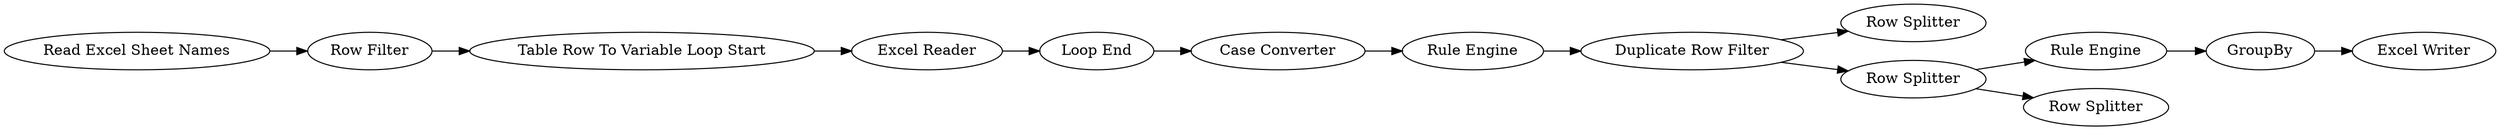 digraph {
	"-3738055802679783691_586" [label="Excel Reader"]
	"-3738055802679783691_608" [label="Rule Engine"]
	"-3738055802679783691_612" [label="Row Splitter"]
	"-3738055802679783691_599" [label="Excel Writer"]
	"-3738055802679783691_591" [label="Row Filter"]
	"-3738055802679783691_588" [label="Read Excel Sheet Names"]
	"-3738055802679783691_602" [label="Duplicate Row Filter"]
	"-3738055802679783691_603" [label="Row Splitter"]
	"-3738055802679783691_597" [label="Rule Engine"]
	"-3738055802679783691_590" [label="Loop End"]
	"-3738055802679783691_610" [label=GroupBy]
	"-3738055802679783691_595" [label="Case Converter"]
	"-3738055802679783691_589" [label="Table Row To Variable Loop Start"]
	"-3738055802679783691_604" [label="Row Splitter"]
	"-3738055802679783691_608" -> "-3738055802679783691_610"
	"-3738055802679783691_610" -> "-3738055802679783691_599"
	"-3738055802679783691_602" -> "-3738055802679783691_604"
	"-3738055802679783691_597" -> "-3738055802679783691_602"
	"-3738055802679783691_588" -> "-3738055802679783691_591"
	"-3738055802679783691_590" -> "-3738055802679783691_595"
	"-3738055802679783691_586" -> "-3738055802679783691_590"
	"-3738055802679783691_589" -> "-3738055802679783691_586"
	"-3738055802679783691_604" -> "-3738055802679783691_608"
	"-3738055802679783691_602" -> "-3738055802679783691_612"
	"-3738055802679783691_595" -> "-3738055802679783691_597"
	"-3738055802679783691_591" -> "-3738055802679783691_589"
	"-3738055802679783691_604" -> "-3738055802679783691_603"
	rankdir=LR
}
